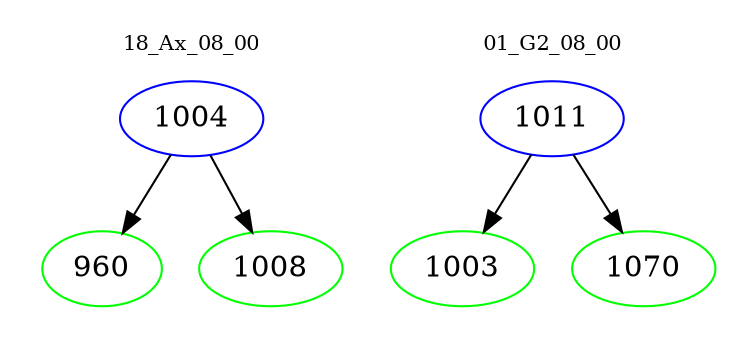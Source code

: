 digraph{
subgraph cluster_0 {
color = white
label = "18_Ax_08_00";
fontsize=10;
T0_1004 [label="1004", color="blue"]
T0_1004 -> T0_960 [color="black"]
T0_960 [label="960", color="green"]
T0_1004 -> T0_1008 [color="black"]
T0_1008 [label="1008", color="green"]
}
subgraph cluster_1 {
color = white
label = "01_G2_08_00";
fontsize=10;
T1_1011 [label="1011", color="blue"]
T1_1011 -> T1_1003 [color="black"]
T1_1003 [label="1003", color="green"]
T1_1011 -> T1_1070 [color="black"]
T1_1070 [label="1070", color="green"]
}
}
